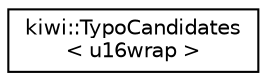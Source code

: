 digraph "Graphical Class Hierarchy"
{
 // LATEX_PDF_SIZE
  edge [fontname="Helvetica",fontsize="10",labelfontname="Helvetica",labelfontsize="10"];
  node [fontname="Helvetica",fontsize="10",shape=record];
  rankdir="LR";
  Node0 [label="kiwi::TypoCandidates\l\< u16wrap \>",height=0.2,width=0.4,color="black", fillcolor="white", style="filled",URL="$classkiwi_1_1TypoCandidates.html",tooltip=" "];
}
